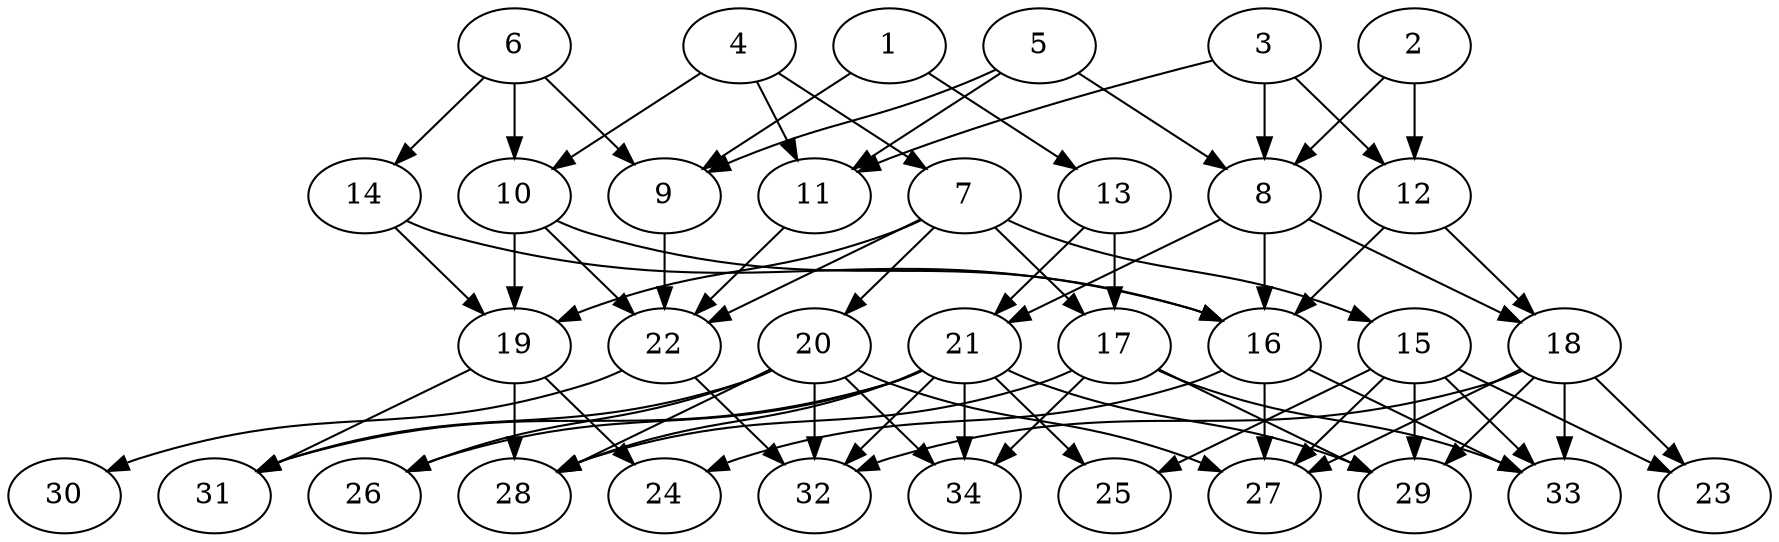 // DAG (tier=2-normal, mode=data, n=34, ccr=0.410, fat=0.660, density=0.501, regular=0.535, jump=0.155, mindata=2097152, maxdata=16777216)
// DAG automatically generated by daggen at Sun Aug 24 16:33:34 2025
// /home/ermia/Project/Environments/daggen/bin/daggen --dot --ccr 0.410 --fat 0.660 --regular 0.535 --density 0.501 --jump 0.155 --mindata 2097152 --maxdata 16777216 -n 34 
digraph G {
  1 [size="155640304689110581248", alpha="0.13", expect_size="77820152344555290624"]
  1 -> 9 [size ="231475324649472"]
  1 -> 13 [size ="231475324649472"]
  2 [size="34600164524507644", alpha="0.20", expect_size="17300082262253822"]
  2 -> 8 [size ="2020827755184128"]
  2 -> 12 [size ="2020827755184128"]
  3 [size="110495647576679584", alpha="0.09", expect_size="55247823788339792"]
  3 -> 8 [size ="2218935260807168"]
  3 -> 11 [size ="2218935260807168"]
  3 -> 12 [size ="2218935260807168"]
  4 [size="1944004234429205577728", alpha="0.12", expect_size="972002117214602788864"]
  4 -> 7 [size ="1246105438257152"]
  4 -> 10 [size ="1246105438257152"]
  4 -> 11 [size ="1246105438257152"]
  5 [size="92155620090842368", alpha="0.02", expect_size="46077810045421184"]
  5 -> 8 [size ="78342350962688"]
  5 -> 9 [size ="78342350962688"]
  5 -> 11 [size ="78342350962688"]
  6 [size="2485884344578328231936", alpha="0.20", expect_size="1242942172289164115968"]
  6 -> 9 [size ="1468060431024128"]
  6 -> 10 [size ="1468060431024128"]
  6 -> 14 [size ="1468060431024128"]
  7 [size="3101139689128071266304", alpha="0.20", expect_size="1550569844564035633152"]
  7 -> 15 [size ="1701260713525248"]
  7 -> 17 [size ="1701260713525248"]
  7 -> 19 [size ="1701260713525248"]
  7 -> 20 [size ="1701260713525248"]
  7 -> 22 [size ="1701260713525248"]
  8 [size="692293560461799981056", alpha="0.14", expect_size="346146780230899990528"]
  8 -> 16 [size ="626061284999168"]
  8 -> 18 [size ="626061284999168"]
  8 -> 21 [size ="626061284999168"]
  9 [size="54787010517807024", alpha="0.14", expect_size="27393505258903512"]
  9 -> 22 [size ="1351720462450688"]
  10 [size="3015132111357893632", alpha="0.15", expect_size="1507566055678946816"]
  10 -> 16 [size ="1355343376416768"]
  10 -> 19 [size ="1355343376416768"]
  10 -> 22 [size ="1355343376416768"]
  11 [size="639142448333504643072", alpha="0.03", expect_size="319571224166752321536"]
  11 -> 22 [size ="593592531812352"]
  12 [size="43253604980671643648", alpha="0.03", expect_size="21626802490335821824"]
  12 -> 16 [size ="98576076111872"]
  12 -> 18 [size ="98576076111872"]
  13 [size="2487575933746184978432", alpha="0.11", expect_size="1243787966873092489216"]
  13 -> 17 [size ="1468726343892992"]
  13 -> 21 [size ="1468726343892992"]
  14 [size="344409088703908928", alpha="0.01", expect_size="172204544351954464"]
  14 -> 16 [size ="179670427369472"]
  14 -> 19 [size ="179670427369472"]
  15 [size="2581799676407239933952", alpha="0.05", expect_size="1290899838203619966976"]
  15 -> 23 [size ="1505584083894272"]
  15 -> 25 [size ="1505584083894272"]
  15 -> 27 [size ="1505584083894272"]
  15 -> 29 [size ="1505584083894272"]
  15 -> 33 [size ="1505584083894272"]
  16 [size="158952325472321536000", alpha="0.19", expect_size="79476162736160768000"]
  16 -> 24 [size ="234747645132800"]
  16 -> 27 [size ="234747645132800"]
  16 -> 33 [size ="234747645132800"]
  17 [size="19640863583877384", alpha="0.06", expect_size="9820431791938692"]
  17 -> 28 [size ="829658706739200"]
  17 -> 29 [size ="829658706739200"]
  17 -> 33 [size ="829658706739200"]
  17 -> 34 [size ="829658706739200"]
  18 [size="4447710308869341184000", alpha="0.08", expect_size="2223855154434670592000"]
  18 -> 23 [size ="2163619974348800"]
  18 -> 27 [size ="2163619974348800"]
  18 -> 29 [size ="2163619974348800"]
  18 -> 32 [size ="2163619974348800"]
  18 -> 33 [size ="2163619974348800"]
  19 [size="525634970726378240", alpha="0.11", expect_size="262817485363189120"]
  19 -> 24 [size ="582775262412800"]
  19 -> 28 [size ="582775262412800"]
  19 -> 31 [size ="582775262412800"]
  20 [size="1312859160784394496", alpha="0.08", expect_size="656429580392197248"]
  20 -> 26 [size ="1065083304148992"]
  20 -> 27 [size ="1065083304148992"]
  20 -> 28 [size ="1065083304148992"]
  20 -> 31 [size ="1065083304148992"]
  20 -> 32 [size ="1065083304148992"]
  20 -> 34 [size ="1065083304148992"]
  21 [size="2646296918249871872", alpha="0.15", expect_size="1323148459124935936"]
  21 -> 25 [size ="926077568417792"]
  21 -> 26 [size ="926077568417792"]
  21 -> 28 [size ="926077568417792"]
  21 -> 29 [size ="926077568417792"]
  21 -> 31 [size ="926077568417792"]
  21 -> 32 [size ="926077568417792"]
  21 -> 34 [size ="926077568417792"]
  22 [size="1588439339969081600", alpha="0.07", expect_size="794219669984540800"]
  22 -> 30 [size ="896526138212352"]
  22 -> 32 [size ="896526138212352"]
  23 [size="2428825565961327214592", alpha="0.20", expect_size="1214412782980663607296"]
  24 [size="60126335305744952", alpha="0.07", expect_size="30063167652872476"]
  25 [size="3353466278876601856", alpha="0.16", expect_size="1676733139438300928"]
  26 [size="3975308259362865152000", alpha="0.07", expect_size="1987654129681432576000"]
  27 [size="4612707700314513408", alpha="0.11", expect_size="2306353850157256704"]
  28 [size="67134099304759689216", alpha="0.14", expect_size="33567049652379844608"]
  29 [size="1100700519591982399488", alpha="0.03", expect_size="550350259795991199744"]
  30 [size="730055041919556608", alpha="0.05", expect_size="365027520959778304"]
  31 [size="61274822017024000000", alpha="0.19", expect_size="30637411008512000000"]
  32 [size="23349509336987768", alpha="0.10", expect_size="11674754668493884"]
  33 [size="2893630878010943995904", alpha="0.15", expect_size="1446815439005471997952"]
  34 [size="1307283017653339291648", alpha="0.10", expect_size="653641508826669645824"]
}
